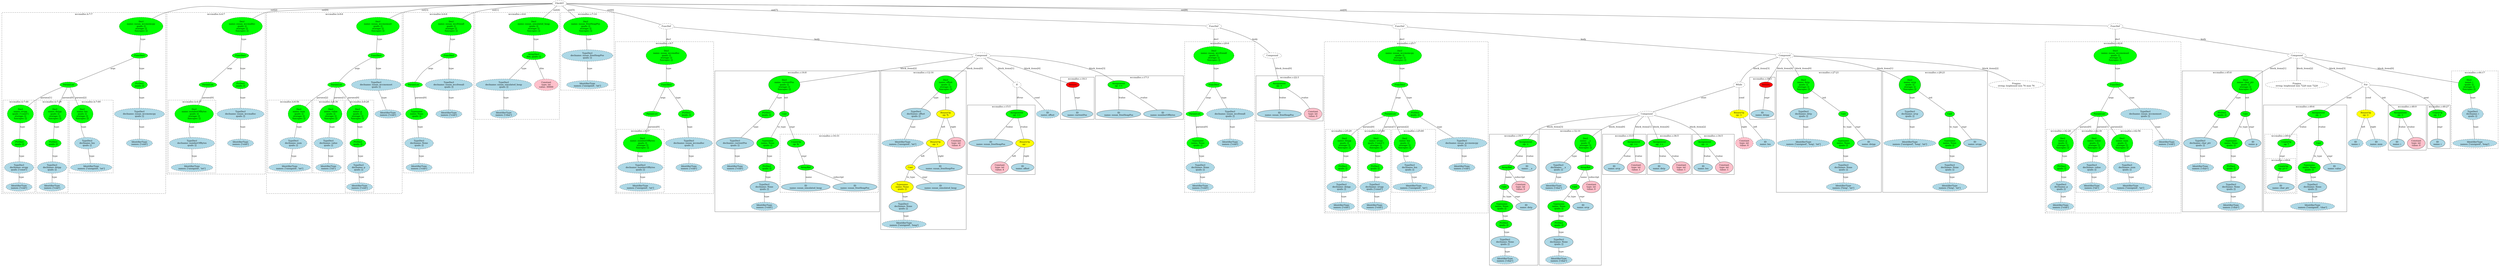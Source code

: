 strict graph "" {
	graph [bb="0,0,13217,1722.6"];
	node [label="\N"];
	subgraph cluster19 {
		graph [bb="909,471.99,1765,1645.6",
			label="wccmalloc.h:7:7",
			lheight=0.21,
			lp="1337,1634.1",
			lwidth=1.26,
			style=dashed
		];
		subgraph cluster26 {
			graph [bb="1091,479.99,1257,1077.4",
				label="wccmalloc.h:7:48",
				lheight=0.21,
				lp="1174,1065.9",
				lwidth=1.36,
				style=dashed
			];
			29	[fillcolor=lightblue,
				height=0.74639,
				label="IdentifierType
names: ['void']",
				pos="1174,514.86",
				style="filled,dashed",
				width=1.9053];
			28	[fillcolor=lightblue,
				height=1.041,
				label="TypeDecl
declname: srcpp
quals: ['const']",
				pos="1174,640.82",
				style="filled,dashed",
				width=2.082];
			28 -- 29	[label=type,
				lp="1186,577.84",
				pos="1174,603.3 1174,583.59 1174,559.72 1174,541.9"];
			27	[fillcolor=green,
				height=0.74639,
				label="PtrDecl
quals: []",
				pos="1177,798.38",
				style="filled,dashed",
				width=1.2178];
			27 -- 28	[label=type,
				lp="1188,714.19",
				pos="1176.5,771.34 1176,745.91 1175.3,706.98 1174.7,678.43"];
			26	[fillcolor=green,
				height=1.6303,
				label="Decl
name: srcpp
quals: ['const']
storage: []
funcspec: []",
				pos="1182,987.76",
				style="filled,dashed",
				width=1.866];
			26 -- 27	[label=type,
				lp="1192,903.57",
				pos="1180.5,929.01 1179.5,894.38 1178.4,852.04 1177.7,825.38"];
		}
		subgraph cluster22 {
			graph [bb="917,479.99,1083,1077.4",
				label="wccmalloc.h:7:29",
				lheight=0.21,
				lp="1000,1065.9",
				lwidth=1.36,
				style=dashed
			];
			25	[fillcolor=lightblue,
				height=0.74639,
				label="IdentifierType
names: ['void']",
				pos="1000,514.86",
				style="filled,dashed",
				width=1.9053];
			24	[fillcolor=lightblue,
				height=1.041,
				label="TypeDecl
declname: dstpp
quals: []",
				pos="1000,640.82",
				style="filled,dashed",
				width=2.082];
			24 -- 25	[label=type,
				lp="1012,577.84",
				pos="1000,603.3 1000,583.59 1000,559.72 1000,541.9"];
			23	[fillcolor=green,
				height=0.74639,
				label="PtrDecl
quals: []",
				pos="1006,798.38",
				style="filled,dashed",
				width=1.2178];
			23 -- 24	[label=type,
				lp="1015,714.19",
				pos="1005,771.34 1004,745.91 1002.5,706.98 1001.4,678.43"];
			22	[fillcolor=green,
				height=1.6303,
				label="Decl
name: dstpp
quals: []
storage: []
funcspec: []",
				pos="1015,987.76",
				style="filled,dashed",
				width=1.6303];
			22 -- 23	[label=type,
				lp="1024,903.57",
				pos="1012.2,929.01 1010.6,894.38 1008.5,852.04 1007.2,825.38"];
		}
		subgraph cluster30 {
			graph [bb="1265,605.95,1491,1077.4",
				label="wccmalloc.h:7:69",
				lheight=0.21,
				lp="1378,1065.9",
				lwidth=1.36,
				style=dashed
			];
			32	[fillcolor=lightblue,
				height=0.74639,
				label="IdentifierType
names: ['unsigned', 'int']",
				pos="1378,640.82",
				style="filled,dashed",
				width=2.907];
			31	[fillcolor=lightblue,
				height=1.041,
				label="TypeDecl
declname: len
quals: []",
				pos="1358,798.38",
				style="filled,dashed",
				width=1.8267];
			31 -- 32	[label=type,
				lp="1382,714.19",
				pos="1362.7,760.9 1366.4,732.35 1371.4,693.32 1374.7,667.85"];
			30	[fillcolor=green,
				height=1.6303,
				label="Decl
name: len
quals: []
storage: []
funcspec: []",
				pos="1342,987.76",
				style="filled,dashed",
				width=1.591];
			30 -- 31	[label=type,
				lp="1352,903.57",
				pos="1340.3,928.9 1340.2,922.88 1340.1,916.85 1340,911.07 1339.9,904.4 1339.4,902.71 1340,896.07 1341.9,876 1345.8,853.89 1349.6,835.89"];
		}
		21	[fillcolor=green,
			height=0.5,
			label=ParamList,
			pos="1263,1177.1",
			style="filled,dashed",
			width=1.3179];
		21 -- 22	[label="params[0]",
			lp="1142,1092.9",
			pos="1232.5,1163.3 1195.6,1146.9 1132.7,1115.9 1087,1077.4 1072.9,1065.6 1059.5,1050.6 1048.2,1036.4"];
		21 -- 26	[label="params[1]",
			lp="1258,1092.9",
			pos="1255.7,1159.2 1244.5,1133.2 1222.5,1082.6 1205.5,1043.2"];
		21 -- 30	[label="params[2]",
			lp="1329,1092.9",
			pos="1270.2,1159.2 1281.2,1133 1302.9,1081.5 1319.6,1041.9"];
		20	[fillcolor=green,
			height=0.5,
			label=FuncDecl,
			pos="1628,1366.5",
			style="filled,dashed",
			width=1.2457];
		20 -- 21	[label=args,
			lp="1490.5,1282.3",
			pos="1601.5,1351.9 1534.2,1317.4 1357.6,1226.7 1289.9,1192"];
		33	[fillcolor=green,
			height=0.74639,
			label="PtrDecl
quals: []",
			pos="1628,1177.1",
			style="filled,dashed",
			width=1.2178];
		20 -- 33	[label=type,
			lp="1640,1282.3",
			pos="1628,1348.2 1628,1315.2 1628,1243.2 1628,1204.3"];
		34	[fillcolor=lightblue,
			height=1.041,
			label="TypeDecl
declname: susan_wccmemcpy
quals: []",
			pos="1628,987.76",
			style="filled,dashed",
			width=3.5945];
		33 -- 34	[label=type,
			lp="1640,1092.9",
			pos="1628,1150.1 1628,1117.7 1628,1062.2 1628,1025.5"];
		35	[fillcolor=lightblue,
			height=0.74639,
			label="IdentifierType
names: ['void']",
			pos="1628,798.38",
			style="filled,dashed",
			width=1.9053];
		34 -- 35	[label=type,
			lp="1640,903.57",
			pos="1628,950.18 1628,913.44 1628,857.74 1628,825.32"];
		19	[fillcolor=green,
			height=1.6303,
			label="Decl
name: susan_wccmemcpy
quals: []
storage: []
funcspec: []",
			pos="1636,1555.9",
			style="filled,dashed",
			width=3.1623];
		19 -- 20	[label=type,
			lp="1645,1471.7",
			pos="1633.5,1497.1 1631.9,1458.4 1629.8,1410.1 1628.7,1384.8"];
	}
	subgraph cluster2 {
		graph [bb="8,597.95,524,1645.6",
			label="wccmalloc.h:4:7",
			lheight=0.21,
			lp="266,1634.1",
			lwidth=1.26,
			style=dashed
		];
		subgraph cluster5 {
			graph [bb="16,605.95,264,1077.4",
				label="wccmalloc.h:4:37",
				lheight=0.21,
				lp="140,1065.9",
				lwidth=1.36,
				style=dashed
			];
			7	[fillcolor=lightblue,
				height=0.74639,
				label="IdentifierType
names: ['unsigned', 'int']",
				pos="140,640.82",
				style="filled,dashed",
				width=2.907];
			6	[fillcolor=lightblue,
				height=1.041,
				label="TypeDecl
declname: numberOfBytes
quals: []",
				pos="140,798.38",
				style="filled,dashed",
				width=3.2213];
			6 -- 7	[label=type,
				lp="152,714.19",
				pos="140,760.51 140,731.94 140,693.07 140,667.72"];
			5	[fillcolor=green,
				height=1.6303,
				label="Decl
name: numberOfBytes
quals: []
storage: []
funcspec: []",
				pos="150,987.76",
				style="filled,dashed",
				width=2.7695];
			5 -- 6	[label=type,
				lp="141,903.57",
				pos="132.41,929.65 131.01,923.43 129.83,917.15 129,911.07 125.6,886.06 128.45,857.78 132.1,835.93"];
		}
		4	[fillcolor=green,
			height=0.5,
			label=ParamList,
			pos="213,1177.1",
			style="filled,dashed",
			width=1.3179];
		4 -- 5	[label="params[0]",
			lp="216,1092.9",
			pos="207.3,1159.2 198.76,1133.8 182.24,1084.7 169.13,1045.7"];
		3	[fillcolor=green,
			height=0.5,
			label=FuncDecl,
			pos="394,1366.5",
			style="filled,dashed",
			width=1.2457];
		3 -- 4	[label=args,
			lp="331.5,1282.3",
			pos="378.57,1349.5 344.46,1314.2 262.96,1229.9 228.65,1194.3"];
		8	[fillcolor=green,
			height=0.74639,
			label="PtrDecl
quals: []",
			pos="394,1177.1",
			style="filled,dashed",
			width=1.2178];
		3 -- 8	[label=type,
			lp="406,1282.3",
			pos="394,1348.2 394,1315.2 394,1243.2 394,1204.3"];
		9	[fillcolor=lightblue,
			height=1.041,
			label="TypeDecl
declname: susan_wccmalloc
quals: []",
			pos="394,987.76",
			style="filled,dashed",
			width=3.398];
		8 -- 9	[label=type,
			lp="406,1092.9",
			pos="394,1150.1 394,1117.7 394,1062.2 394,1025.5"];
		10	[fillcolor=lightblue,
			height=0.74639,
			label="IdentifierType
names: ['void']",
			pos="394,798.38",
			style="filled,dashed",
			width=1.9053];
		9 -- 10	[label=type,
			lp="406,903.57",
			pos="394,950.18 394,913.44 394,857.74 394,825.32"];
		2	[fillcolor=green,
			height=1.6303,
			label="Decl
name: susan_wccmalloc
quals: []
storage: []
funcspec: []",
			pos="402,1555.9",
			style="filled,dashed",
			width=2.9463];
		2 -- 3	[label=type,
			lp="411,1471.7",
			pos="399.53,1497.1 397.88,1458.4 395.82,1410.1 394.74,1384.8"];
	}
	subgraph cluster108 {
		graph [bb="6229,479.99,6598,1456.2",
			label="wccmalloc.c:20:6",
			lheight=0.21,
			lp="6413.5,1444.7",
			lwidth=1.35,
			style=dashed
		];
		113	[fillcolor=lightblue,
			height=0.74639,
			label="IdentifierType
names: ['void']",
			pos="6312,514.86",
			style="filled,dashed",
			width=1.9053];
		112	[fillcolor=lightblue,
			height=1.041,
			label="TypeDecl
declname: None
quals: []",
			pos="6312,640.82",
			style="filled,dashed",
			width=2.082];
		112 -- 113	[label=type,
			lp="6324,577.84",
			pos="6312,603.3 6312,583.59 6312,559.72 6312,541.9"];
		111	[fillcolor=green,
			height=1.041,
			label="Typename
name: None
quals: []",
			pos="6304,798.38",
			style="filled,dashed",
			width=1.6303];
		111 -- 112	[label=type,
			lp="6321,714.19",
			pos="6305.9,760.9 6307.2,736.03 6308.8,703.21 6310.1,678.33"];
		110	[fillcolor=green,
			height=0.5,
			label=ParamList,
			pos="6284,987.76",
			style="filled,dashed",
			width=1.3179];
		110 -- 111	[label="params[0]",
			lp="6322,903.57",
			pos="6285.8,969.46 6289.1,939.2 6295.8,876.04 6300.1,835.78"];
		109	[fillcolor=green,
			height=0.5,
			label=FuncDecl,
			pos="6382,1177.1",
			style="filled,dashed",
			width=1.2457];
		109 -- 110	[label=args,
			lp="6353.5,1092.9",
			pos="6373.1,1159.2 6354.5,1123.5 6311.4,1041.1 6292.8,1005.5"];
		114	[fillcolor=lightblue,
			height=1.041,
			label="TypeDecl
declname: susan_wccfreeall
quals: []",
			pos="6470,987.76",
			style="filled,dashed",
			width=3.3391];
		109 -- 114	[label=type,
			lp="6436,1092.9",
			pos="6390,1159.2 6404.1,1129 6434,1065.4 6453,1025"];
		115	[fillcolor=lightblue,
			height=0.74639,
			label="IdentifierType
names: ['void']",
			pos="6470,798.38",
			style="filled,dashed",
			width=1.9053];
		114 -- 115	[label=type,
			lp="6482,903.57",
			pos="6470,950.18 6470,913.44 6470,857.74 6470,825.32"];
		108	[fillcolor=green,
			height=1.6303,
			label="Decl
name: susan_wccfreeall
quals: []
storage: []
funcspec: []",
			pos="6382,1366.5",
			style="filled,dashed",
			width=2.8874];
		108 -- 109	[label=type,
			lp="6394,1282.3",
			pos="6382,1307.8 6382,1269.1 6382,1220.7 6382,1195.4"];
	}
	subgraph cluster84 {
		graph [bb="4400,595.34,4759,1045.6",
			label="wccmalloc.c:15:5",
			lheight=0.21,
			lp="4579.5,1034.1",
			lwidth=1.35
		];
		85	[fillcolor=lightblue,
			height=0.74639,
			label="ID
name: susan_freeHeapPos",
			pos="4521,798.38",
			style=filled,
			width=3.1427];
		84	[fillcolor=green,
			height=0.74639,
			label="Assignment
op: +=",
			pos="4668,987.76",
			style=filled,
			width=1.6106];
		84 -- 85	[label=lvalue,
			lp="4625,903.57",
			pos="4648.8,962.26 4620.9,926.75 4569.5,861.26 4541.2,825.08"];
		86	[fillcolor=yellow,
			height=0.74639,
			label="BinaryOp
op: -",
			pos="4702,798.38",
			style=filled,
			width=1.3749];
		84 -- 86	[label=rvalue,
			lp="4701,903.57",
			pos="4672.7,960.7 4679.2,924.9 4690.8,860.89 4697.3,825.21"];
		87	[fillcolor=pink,
			height=1.041,
			label="Constant
type: int
value: 4",
			pos="4567,640.82",
			style=filled,
			width=1.2767];
		86 -- 87	[label=left,
			lp="4644.5,714.19",
			pos="4681.5,773.75 4657.8,746.47 4618.8,701.54 4593,671.81"];
		88	[fillcolor=lightblue,
			height=0.74639,
			label="ID
name: offset",
			pos="4691,640.82",
			style=filled,
			width=1.6696];
		86 -- 88	[label=right,
			lp="4710,714.19",
			pos="4700.2,771.34 4698.1,742.54 4694.9,696.41 4692.8,667.68"];
	}
	subgraph cluster36 {
		graph [bb="1773,471.99,2497,1645.6",
			label="wccmalloc.h:8:6",
			lheight=0.21,
			lp="2135,1634.1",
			lwidth=1.26,
			style=dashed
		];
		subgraph cluster46 {
			graph [bb="2117,605.95,2343,1077.4",
				label="wccmalloc.h:8:56",
				lheight=0.21,
				lp="2230,1065.9",
				lwidth=1.36,
				style=dashed
			];
			48	[fillcolor=lightblue,
				height=0.74639,
				label="IdentifierType
names: ['unsigned', 'int']",
				pos="2230,640.82",
				style="filled,dashed",
				width=2.907];
			47	[fillcolor=lightblue,
				height=1.041,
				label="TypeDecl
declname: num
quals: []",
				pos="2213,798.38",
				style="filled,dashed",
				width=1.9838];
			47 -- 48	[label=type,
				lp="2235,714.19",
				pos="2217,760.9 2220.1,732.35 2224.4,693.32 2227.2,667.85"];
			46	[fillcolor=green,
				height=1.6303,
				label="Decl
name: num
quals: []
storage: []
funcspec: []",
				pos="2194,987.76",
				style="filled,dashed",
				width=1.591];
			46 -- 47	[label=type,
				lp="2215,903.57",
				pos="2199.8,929.26 2202.9,898.82 2206.6,862.35 2209.3,835.81"];
		}
		subgraph cluster43 {
			graph [bb="1943,605.95,2109,1077.4",
				label="wccmalloc.h:8:36",
				lheight=0.21,
				lp="2026,1065.9",
				lwidth=1.36,
				style=dashed
			];
			45	[fillcolor=lightblue,
				height=0.74639,
				label="IdentifierType
names: ['int']",
				pos="2026,640.82",
				style="filled,dashed",
				width=1.8463];
			44	[fillcolor=lightblue,
				height=1.041,
				label="TypeDecl
declname: value
quals: []",
				pos="2026,798.38",
				style="filled,dashed",
				width=2.082];
			44 -- 45	[label=type,
				lp="2038,714.19",
				pos="2026,760.51 2026,731.94 2026,693.07 2026,667.72"];
			43	[fillcolor=green,
				height=1.6303,
				label="Decl
name: value
quals: []
storage: []
funcspec: []",
				pos="2038,987.76",
				style="filled,dashed",
				width=1.6303];
			43 -- 44	[label=type,
				lp="2046,903.57",
				pos="2034.3,929.01 2032.4,898.68 2030,862.44 2028.3,835.99"];
		}
		subgraph cluster39 {
			graph [bb="1781,479.99,1935,1077.4",
				label="wccmalloc.h:8:28",
				lheight=0.21,
				lp="1858,1065.9",
				lwidth=1.36,
				style=dashed
			];
			42	[fillcolor=lightblue,
				height=0.74639,
				label="IdentifierType
names: ['void']",
				pos="1858,514.86",
				style="filled,dashed",
				width=1.9053];
			41	[fillcolor=lightblue,
				height=1.041,
				label="TypeDecl
declname: p
quals: []",
				pos="1860,640.82",
				style="filled,dashed",
				width=1.6303];
			41 -- 42	[label=type,
				lp="1872,577.84",
				pos="1859.4,603.3 1859.1,583.59 1858.7,559.72 1858.4,541.9"];
			40	[fillcolor=green,
				height=0.74639,
				label="PtrDecl
quals: []",
				pos="1863,798.38",
				style="filled,dashed",
				width=1.2178];
			40 -- 41	[label=type,
				lp="1874,714.19",
				pos="1862.5,771.34 1862,745.91 1861.3,706.98 1860.7,678.43"];
			39	[fillcolor=green,
				height=1.6303,
				label="Decl
name: p
quals: []
storage: []
funcspec: []",
				pos="1869,987.76",
				style="filled,dashed",
				width=1.591];
			39 -- 40	[label=type,
				lp="1879,903.57",
				pos="1867.2,929.01 1866,894.38 1864.7,852.04 1863.8,825.38"];
		}
		38	[fillcolor=green,
			height=0.5,
			label=ParamList,
			pos="2106,1177.1",
			style="filled,dashed",
			width=1.3179];
		38 -- 39	[label="params[0]",
			lp="1997,1092.9",
			pos="2076.7,1163 2041.6,1146.3 1982.1,1115.1 1939,1077.4 1925.3,1065.4 1912.3,1050.5 1901.3,1036.2"];
		38 -- 43	[label="params[1]",
			lp="2107,1092.9",
			pos="2099.8,1159.2 2090.4,1133.2 2072,1082.6 2057.7,1043.2"];
		38 -- 46	[label="params[2]",
			lp="2176,1092.9",
			pos="2114,1159.2 2126.4,1132.8 2150.8,1080.8 2169.4,1041.1"];
		37	[fillcolor=green,
			height=0.5,
			label=FuncDecl,
			pos="2362,1366.5",
			style="filled,dashed",
			width=1.2457];
		37 -- 38	[label=args,
			lp="2267.5,1282.3",
			pos="2341.2,1350.5 2314.5,1331.2 2266.7,1296.6 2226,1266.8 2191.1,1241.3 2150.7,1211.3 2126.8,1193.6"];
		49	[fillcolor=lightblue,
			height=1.041,
			label="TypeDecl
declname: susan_wccmemset
quals: []",
			pos="2362,1177.1",
			style="filled,dashed",
			width=3.5159];
		37 -- 49	[label=type,
			lp="2374,1282.3",
			pos="2362,1348.2 2362,1318.1 2362,1255.2 2362,1214.9"];
		50	[fillcolor=lightblue,
			height=0.74639,
			label="IdentifierType
names: ['void']",
			pos="2420,987.76",
			style="filled,dashed",
			width=1.9053];
		49 -- 50	[label=type,
			lp="2402,1092.9",
			pos="2373.3,1139.6 2384.7,1102.8 2401.9,1047.1 2412,1014.7"];
		36	[fillcolor=green,
			height=1.6303,
			label="Decl
name: susan_wccmemset
quals: []
storage: []
funcspec: []",
			pos="2371,1555.9",
			style="filled,dashed",
			width=3.0641];
		36 -- 37	[label=type,
			lp="2380,1471.7",
			pos="2368.2,1497.1 2366.4,1458.4 2364,1410.1 2362.8,1384.8"];
	}
	subgraph cluster11 {
		graph [bb="532,605.95,901,1645.6",
			label="wccmalloc.h:6:6",
			lheight=0.21,
			lp="716.5,1634.1",
			lwidth=1.26,
			style=dashed
		];
		16	[fillcolor=lightblue,
			height=0.74639,
			label="IdentifierType
names: ['void']",
			pos="615,640.82",
			style="filled,dashed",
			width=1.9053];
		15	[fillcolor=lightblue,
			height=1.041,
			label="TypeDecl
declname: None
quals: []",
			pos="615,798.38",
			style="filled,dashed",
			width=2.082];
		15 -- 16	[label=type,
			lp="627,714.19",
			pos="615,760.51 615,731.94 615,693.07 615,667.72"];
		14	[fillcolor=green,
			height=1.041,
			label="Typename
name: None
quals: []",
			pos="603,987.76",
			style="filled,dashed",
			width=1.6303];
		14 -- 15	[label=type,
			lp="621,903.57",
			pos="605.34,950.18 607.46,917.17 610.55,868.85 612.66,835.86"];
		13	[fillcolor=green,
			height=0.5,
			label=ParamList,
			pos="587,1177.1",
			style="filled,dashed",
			width=1.3179];
		13 -- 14	[label="params[0]",
			lp="623,1092.9",
			pos="588.48,1158.8 591.05,1128.7 596.42,1065.8 599.86,1025.5"];
		12	[fillcolor=green,
			height=0.5,
			label=FuncDecl,
			pos="773,1366.5",
			style="filled,dashed",
			width=1.2457];
		12 -- 13	[label=args,
			lp="678.5,1282.3",
			pos="749.13,1350.9 721.62,1333.3 676.1,1301.7 644,1266.8 623.41,1244.5 605.56,1213.8 595.55,1195"];
		17	[fillcolor=lightblue,
			height=1.041,
			label="TypeDecl
declname: susan_wccfreeall
quals: []",
			pos="773,1177.1",
			style="filled,dashed",
			width=3.3391];
		12 -- 17	[label=type,
			lp="785,1282.3",
			pos="773,1348.2 773,1318.1 773,1255.2 773,1214.9"];
		18	[fillcolor=lightblue,
			height=0.74639,
			label="IdentifierType
names: ['void']",
			pos="773,987.76",
			style="filled,dashed",
			width=1.9053];
		17 -- 18	[label=type,
			lp="785,1092.9",
			pos="773,1139.6 773,1102.8 773,1047.1 773,1014.7"];
		11	[fillcolor=green,
			height=1.6303,
			label="Decl
name: susan_wccfreeall
quals: []
storage: []
funcspec: []",
			pos="785,1555.9",
			style="filled,dashed",
			width=2.8874];
		11 -- 12	[label=type,
			lp="793,1471.7",
			pos="781.3,1497.1 778.82,1458.4 775.73,1410.1 774.11,1384.8"];
	}
	subgraph cluster105 {
		graph [bb="3758,952.89,3932,1226.1",
			label="wccmalloc.c:18:3",
			lheight=0.21,
			lp="3845,1214.6",
			lwidth=1.35
		];
		106	[fillcolor=lightblue,
			height=0.74639,
			label="ID
name: currentPos",
			pos="3845,987.76",
			style=filled,
			width=2.1999];
		105	[fillcolor=red,
			height=0.5,
			label=Return,
			pos="3878,1177.1",
			style=filled,
			width=0.95686];
		105 -- 106	[label=expr,
			lp="3877.5,1092.9",
			pos="3875,1159.2 3869.2,1126.3 3856.4,1053.7 3849.6,1014.7"];
	}
	subgraph cluster102 {
		graph [bb="5761,952.89,6221,1235",
			label="wccmalloc.c:17:3",
			lheight=0.21,
			lp="5991,1223.5",
			lwidth=1.35
		];
		103	[fillcolor=lightblue,
			height=0.74639,
			label="ID
name: susan_freeHeapPos",
			pos="5882,987.76",
			style=filled,
			width=3.1427];
		102	[fillcolor=green,
			height=0.74639,
			label="Assignment
op: +=",
			pos="5882,1177.1",
			style=filled,
			width=1.6106];
		102 -- 103	[label=lvalue,
			lp="5899,1092.9",
			pos="5882,1150.1 5882,1114.4 5882,1050.6 5882,1014.9"];
		104	[fillcolor=lightblue,
			height=0.74639,
			label="ID
name: numberOfBytes",
			pos="6113,987.76",
			style=filled,
			width=2.7695];
		102 -- 104	[label=rvalue,
			lp="6012,1092.9",
			pos="5910.1,1153.4 5934.9,1133.4 5971.8,1103.5 6004,1077.4 6030.5,1055.9 6060.6,1031.4 6082.5,1013.6"];
	}
	subgraph cluster89 {
		graph [bb="4895,354.04,5753,1266.8",
			label="wccmalloc.c:16:8",
			lheight=0.21,
			lp="5324,1255.3",
			lwidth=1.35
		];
		subgraph cluster98 {
			graph [bb="5236,479.99,5745,856.25",
				label="wccmalloc.c:16:33",
				lheight=0.21,
				lp="5490.5,844.75",
				lwidth=1.44,
				style=dashed
			];
			100	[fillcolor=lightblue,
				height=0.74639,
				label="ID
name: susan_simulated_heap",
				pos="5368,514.86",
				style=filled,
				width=3.457];
			99	[fillcolor=green,
				height=0.5,
				label=ArrayRef,
				pos="5368,640.82",
				style=filled,
				width=1.2277];
			99 -- 100	[label=name,
				lp="5383.5,577.84",
				pos="5368,622.58 5368,601.69 5368,566.29 5368,542.03"];
			101	[fillcolor=lightblue,
				height=0.74639,
				label="ID
name: susan_freeHeapPos",
				pos="5624,514.86",
				style=filled,
				width=3.1427];
			99 -- 101	[label=subscript,
				lp="5536.5,577.84",
				pos="5395.4,626.55 5438.3,605.75 5522.1,565.19 5575.5,539.36"];
			98	[fillcolor=green,
				height=0.74639,
				label="UnaryOp
op: &",
				pos="5330,798.38",
				style=filled,
				width=1.316];
			98 -- 99	[label=expr,
				lp="5364.5,714.19",
				pos="5336.3,771.69 5344.1,739.76 5357.2,686.15 5363.8,658.88"];
		}
		92	[fillcolor=lightblue,
			height=0.74639,
			label="IdentifierType
names: ['void']",
			pos="4998,640.82",
			style="filled,dashed",
			width=1.9053];
		91	[fillcolor=lightblue,
			height=1.041,
			label="TypeDecl
declname: currentPos
quals: []",
			pos="4998,798.38",
			style=filled,
			width=2.632];
		91 -- 92	[label=type,
			lp="5010,714.19",
			pos="4998,760.51 4998,731.94 4998,693.07 4998,667.72"];
		90	[fillcolor=green,
			height=0.74639,
			label="PtrDecl
quals: []",
			pos="4998,987.76",
			style=filled,
			width=1.2178];
		90 -- 91	[label=type,
			lp="5010,903.57",
			pos="4998,960.7 4998,928.32 4998,872.86 4998,836.16"];
		89	[fillcolor=green,
			height=1.6303,
			label="Decl
name: currentPos
quals: []
storage: []
funcspec: []",
			pos="4998,1177.1",
			style=filled,
			width=2.1999];
		89 -- 90	[label=type,
			lp="5010,1092.9",
			pos="4998,1118.4 4998,1083.8 4998,1041.4 4998,1014.8"];
		93	[fillcolor=green,
			height=0.5,
			label=Cast,
			pos="5169,987.76",
			style=filled,
			width=0.75];
		89 -- 93	[label=init,
			lp="5088.5,1092.9",
			pos="5042,1127.9 5079.6,1086.7 5131.4,1030 5155.5,1003.5"];
		93 -- 98	[label=expr,
			lp="5284.5,903.57",
			pos="5186.6,973.85 5209.7,956.26 5250.7,922.96 5279,888.07 5295,868.33 5309,842.97 5318.3,824.42"];
		94	[fillcolor=green,
			height=1.041,
			label="Typename
name: None
quals: []",
			pos="5169,798.38",
			style=filled,
			width=1.6303];
		93 -- 94	[label=to_type,
			lp="5189.5,903.57",
			pos="5169,969.46 5169,939.29 5169,876.42 5169,836.15"];
		95	[fillcolor=green,
			height=0.74639,
			label="PtrDecl
quals: []",
			pos="5164,640.82",
			style=filled,
			width=1.2178];
		94 -- 95	[label=type,
			lp="5179,714.19",
			pos="5167.8,760.9 5166.9,732.35 5165.7,693.32 5164.8,667.85"];
		97	[fillcolor=lightblue,
			height=0.74639,
			label="IdentifierType
names: ['void']",
			pos="5151,388.91",
			style="filled,dashed",
			width=1.9053];
		96	[fillcolor=lightblue,
			height=1.041,
			label="TypeDecl
declname: None
quals: []",
			pos="5151,514.86",
			style=filled,
			width=2.082];
		96 -- 97	[label=type,
			lp="5163,451.89",
			pos="5151,477.34 5151,457.63 5151,433.77 5151,415.95"];
		95 -- 96	[label=type,
			lp="5171,577.84",
			pos="5161.3,613.83 5159.4,596.08 5156.9,572.31 5154.9,552.63"];
	}
	subgraph cluster188 {
		graph [bb="8682,595.34,8916,856.25",
			label="wccmalloc.c:36:5",
			lheight=0.21,
			lp="8799,844.75",
			lwidth=1.35
		];
		189	[fillcolor=lightblue,
			height=0.74639,
			label="ID
name: dstp",
			pos="8744,640.82",
			style=filled,
			width=1.5124];
		188	[fillcolor=green,
			height=0.74639,
			label="Assignment
op: +=",
			pos="8748,798.38",
			style=filled,
			width=1.6106];
		188 -- 189	[label=lvalue,
			lp="8763,714.19",
			pos="8747.3,771.34 8746.6,742.62 8745.4,696.69 8744.7,667.94"];
		190	[fillcolor=pink,
			height=1.041,
			label="Constant
type: int
value: 1",
			pos="8862,640.82",
			style=filled,
			width=1.2767];
		188 -- 190	[label=rvalue,
			lp="8829,714.19",
			pos="8766.1,772.73 8785.8,745.83 8817.4,702.68 8838.9,673.34"];
	}
	subgraph cluster191 {
		graph [bb="9236,952.89,9370,1226.1",
			label="wccmalloc.c:39:3",
			lheight=0.21,
			lp="9303,1214.6",
			lwidth=1.35
		];
		192	[fillcolor=lightblue,
			height=0.74639,
			label="ID
name: dstpp",
			pos="9303,987.76",
			style=filled,
			width=1.6303];
		191	[fillcolor=red,
			height=0.5,
			label=Return,
			pos="9321,1177.1",
			style=filled,
			width=0.95686];
		191 -- 192	[label=expr,
			lp="9326.5,1092.9",
			pos="9319.3,1158.8 9316.2,1125.9 9309.2,1053.8 9305.5,1014.9"];
	}
	subgraph cluster194 {
		graph [bb="10778,346.04,11502,1456.2",
			label="wccmalloc.c:42:6",
			lheight=0.21,
			lp="11140,1444.7",
			lwidth=1.35,
			style=dashed
		];
		subgraph cluster197 {
			graph [bb="10786,354.04,10940,888.07",
				label="wccmalloc.c:42:28",
				lheight=0.21,
				lp="10863,876.57",
				lwidth=1.44,
				style=dashed
			];
			200	[fillcolor=lightblue,
				height=0.74639,
				label="IdentifierType
names: ['void']",
				pos="10863,388.91",
				style="filled,dashed",
				width=1.9053];
			199	[fillcolor=lightblue,
				height=1.041,
				label="TypeDecl
declname: p
quals: []",
				pos="10865,514.86",
				style="filled,dashed",
				width=1.6303];
			199 -- 200	[label=type,
				lp="10877,451.89",
				pos="10864,477.34 10864,457.63 10864,433.77 10863,415.95"];
			198	[fillcolor=green,
				height=0.74639,
				label="PtrDecl
quals: []",
				pos="10868,640.82",
				style="filled,dashed",
				width=1.2178];
			198 -- 199	[label=type,
				lp="10879,577.84",
				pos="10867,613.83 10867,596.08 10866,572.31 10866,552.63"];
			197	[fillcolor=green,
				height=1.6303,
				label="Decl
name: p
quals: []
storage: []
funcspec: []",
				pos="10869,798.38",
				style="filled,dashed",
				width=1.591];
			197 -- 198	[label=type,
				lp="10881,714.19",
				pos="10869,739.45 10868,714.92 10868,687.56 10868,668.06"];
		}
		subgraph cluster201 {
			graph [bb="10948,479.99,11114,888.07",
				label="wccmalloc.c:42:36",
				lheight=0.21,
				lp="11031,876.57",
				lwidth=1.44,
				style=dashed
			];
			203	[fillcolor=lightblue,
				height=0.74639,
				label="IdentifierType
names: ['int']",
				pos="11031,514.86",
				style="filled,dashed",
				width=1.8463];
			202	[fillcolor=lightblue,
				height=1.041,
				label="TypeDecl
declname: value
quals: []",
				pos="11031,640.82",
				style="filled,dashed",
				width=2.082];
			202 -- 203	[label=type,
				lp="11043,577.84",
				pos="11031,603.3 11031,583.59 11031,559.72 11031,541.9"];
			201	[fillcolor=green,
				height=1.6303,
				label="Decl
name: value
quals: []
storage: []
funcspec: []",
				pos="11043,798.38",
				style="filled,dashed",
				width=1.6303];
			201 -- 202	[label=type,
				lp="11049,714.19",
				pos="11039,739.45 11037,719.07 11035,696.73 11034,678.57"];
		}
		subgraph cluster204 {
			graph [bb="11122,479.99,11348,888.07",
				label="wccmalloc.c:42:56",
				lheight=0.21,
				lp="11235,876.57",
				lwidth=1.44,
				style=dashed
			];
			206	[fillcolor=lightblue,
				height=0.74639,
				label="IdentifierType
names: ['unsigned', 'int']",
				pos="11235,514.86",
				style="filled,dashed",
				width=2.907];
			205	[fillcolor=lightblue,
				height=1.041,
				label="TypeDecl
declname: num
quals: []",
				pos="11218,640.82",
				style="filled,dashed",
				width=1.9838];
			205 -- 206	[label=type,
				lp="11240,577.84",
				pos="11223,603.3 11226,583.59 11229,559.72 11231,541.9"];
			204	[fillcolor=green,
				height=1.6303,
				label="Decl
name: num
quals: []
storage: []
funcspec: []",
				pos="11194,798.38",
				style="filled,dashed",
				width=1.591];
			204 -- 205	[label=type,
				lp="11220,714.19",
				pos="11203,740.34 11206,719.7 11209,696.96 11212,678.53"];
		}
		196	[fillcolor=green,
			height=0.5,
			label=ParamList,
			pos="11078,987.76",
			style="filled,dashed",
			width=1.3179];
		196 -- 197	[label="params[0]",
			lp="10996,903.57",
			pos="11054,971.86 11027,953.74 10980,921.41 10944,888.07 10930,874.98 10916,859.4 10904,844.97"];
		196 -- 201	[label="params[1]",
			lp="11092,903.57",
			pos="11075,969.46 11070,944.01 11061,895.26 11054,856.46"];
		196 -- 204	[label="params[2]",
			lp="11161,903.57",
			pos="11088,970.13 11105,943.08 11139,888.53 11164,848.34"];
		195	[fillcolor=green,
			height=0.5,
			label=FuncDecl,
			pos="11209,1177.1",
			style="filled,dashed",
			width=1.2457];
		195 -- 196	[label=args,
			lp="11168,1092.9",
			pos="11197,1159.5 11173,1123.9 11114,1040.9 11090,1005.3"];
		207	[fillcolor=lightblue,
			height=1.041,
			label="TypeDecl
declname: susan_wccmemset
quals: []",
			pos="11342,987.76",
			style="filled,dashed",
			width=3.5159];
		195 -- 207	[label=type,
			lp="11284,1092.9",
			pos="11221,1159.5 11242,1129.4 11288,1065.3 11316,1024.7"];
		208	[fillcolor=lightblue,
			height=0.74639,
			label="IdentifierType
names: ['void']",
			pos="11425,798.38",
			style="filled,dashed",
			width=1.9053];
		207 -- 208	[label=type,
			lp="11394,903.57",
			pos="11358,950.18 11375,913.33 11399,857.42 11414,825.03"];
		194	[fillcolor=green,
			height=1.6303,
			label="Decl
name: susan_wccmemset
quals: []
storage: []
funcspec: []",
			pos="11209,1366.5",
			style="filled,dashed",
			width=3.0641];
		194 -- 195	[label=type,
			lp="11221,1282.3",
			pos="11209,1307.8 11209,1269.1 11209,1220.7 11209,1195.4"];
	}
	subgraph cluster210 {
		graph [bb="12969,763.51,13209,1266.8",
			label="wccmalloc.c:44:17",
			lheight=0.21,
			lp="13089,1255.3",
			lwidth=1.44,
			style=dashed
		];
		212	[fillcolor=lightblue,
			height=0.74639,
			label="IdentifierType
names: ['unsigned', 'long']",
			pos="13089,798.38",
			style="filled,dashed",
			width=3.1034];
		211	[fillcolor=lightblue,
			height=1.041,
			label="TypeDecl
declname: i
quals: []",
			pos="13078,987.76",
			style="filled,dashed",
			width=1.5713];
		211 -- 212	[label=type,
			lp="13095,903.57",
			pos="13080,950.18 13082,913.44 13086,857.74 13087,825.32"];
		210	[fillcolor=green,
			height=1.6303,
			label="Decl
name: i
quals: []
storage: []
funcspec: []",
			pos="13061,1177.1",
			style="filled,dashed",
			width=1.591];
		210 -- 211	[label=type,
			lp="13080,1092.9",
			pos="13066,1118.6 13069,1088.2 13072,1051.7 13075,1025.2"];
	}
	subgraph cluster213 {
		graph [bb="11510,354.04,11938,1266.8",
			label="wccmalloc.c:45:8",
			lheight=0.21,
			lp="11724,1255.3",
			lwidth=1.35
		];
		216	[fillcolor=lightblue,
			height=0.74639,
			label="IdentifierType
names: ['char']",
			pos="11604,640.82",
			style="filled,dashed",
			width=1.8856];
		215	[fillcolor=lightblue,
			height=1.041,
			label="TypeDecl
declname: char_ptr
quals: []",
			pos="11604,798.38",
			style=filled,
			width=2.3963];
		215 -- 216	[label=type,
			lp="11616,714.19",
			pos="11604,760.51 11604,731.94 11604,693.07 11604,667.72"];
		214	[fillcolor=green,
			height=0.74639,
			label="PtrDecl
quals: []",
			pos="11734,987.76",
			style=filled,
			width=1.2178];
		214 -- 215	[label=type,
			lp="11693,903.57",
			pos="11717,962.64 11695,930.12 11654,871.98 11628,834.58"];
		213	[fillcolor=green,
			height=1.6303,
			label="Decl
name: char_ptr
quals: []
storage: []
funcspec: []",
			pos="11834,1177.1",
			style=filled,
			width=1.9445];
		213 -- 214	[label=type,
			lp="11805,1092.9",
			pos="11806,1122.9 11786,1087 11762,1041.3 11747,1013.5"];
		217	[fillcolor=green,
			height=0.5,
			label=Cast,
			pos="11834,987.76",
			style=filled,
			width=0.75];
		213 -- 217	[label=init,
			lp="11844,1092.9",
			pos="11834,1118.4 11834,1079.7 11834,1031.3 11834,1006"];
		218	[fillcolor=green,
			height=1.041,
			label="Typename
name: None
quals: []",
			pos="11767,798.38",
			style=filled,
			width=1.6303];
		217 -- 218	[label=to_type,
			lp="11828,903.57",
			pos="11828,970.13 11817,939.94 11794,875.52 11780,835.01"];
		222	[fillcolor=lightblue,
			height=0.74639,
			label="ID
name: p",
			pos="11887,798.38",
			style=filled,
			width=1.1982];
		217 -- 222	[label=expr,
			lp="11872,903.57",
			pos="11839,969.8 11848,936.82 11869,863.91 11880,825"];
		219	[fillcolor=green,
			height=0.74639,
			label="PtrDecl
quals: []",
			pos="11767,640.82",
			style=filled,
			width=1.2178];
		218 -- 219	[label=type,
			lp="11779,714.19",
			pos="11767,760.51 11767,731.94 11767,693.07 11767,667.72"];
		221	[fillcolor=lightblue,
			height=0.74639,
			label="IdentifierType
names: ['char']",
			pos="11767,388.91",
			style="filled,dashed",
			width=1.8856];
		220	[fillcolor=lightblue,
			height=1.041,
			label="TypeDecl
declname: None
quals: []",
			pos="11767,514.86",
			style=filled,
			width=2.082];
		220 -- 221	[label=type,
			lp="11779,451.89",
			pos="11767,477.34 11767,457.63 11767,433.77 11767,415.95"];
		219 -- 220	[label=type,
			lp="11779,577.84",
			pos="11767,613.83 11767,596.08 11767,572.31 11767,552.63"];
	}
	subgraph cluster225 {
		graph [bb="12625,752.9,12833,1045.6",
			label="wccmalloc.c:48:9",
			lheight=0.21,
			lp="12729,1034.1",
			lwidth=1.35
		];
		226	[fillcolor=lightblue,
			height=0.74639,
			label="ID
name: i",
			pos="12674,798.38",
			style=filled,
			width=1.1392];
		225	[fillcolor=green,
			height=0.74639,
			label="Assignment
op: =",
			pos="12691,987.76",
			style=filled,
			width=1.6106];
		225 -- 226	[label=lvalue,
			lp="12701,903.57",
			pos="12689,960.7 12685,924.9 12680,860.89 12676,825.21"];
		227	[fillcolor=pink,
			height=1.041,
			label="Constant
type: int
value: 0",
			pos="12779,798.38",
			style=filled,
			width=1.2767];
		225 -- 227	[label=rvalue,
			lp="12749,903.57",
			pos="12703,961.1 12719,928.02 12746,870.4 12763,833.61"];
	}
	subgraph cluster231 {
		graph [bb="12841,763.51,12961,1045.6",
			label="wccmalloc.c:48:27",
			lheight=0.21,
			lp="12901,1034.1",
			lwidth=1.44
		];
		232	[fillcolor=lightblue,
			height=0.74639,
			label="ID
name: i",
			pos="12896,798.38",
			style=filled,
			width=1.1392];
		231	[fillcolor=green,
			height=0.74639,
			label="UnaryOp
op: ++",
			pos="12896,987.76",
			style=filled,
			width=1.316];
		231 -- 232	[label=expr,
			lp="12908,903.57",
			pos="12896,960.7 12896,925 12896,861.25 12896,825.51"];
	}
	subgraph cluster233 {
		graph [bb="11946,354.04,12395,1045.6",
			label="wccmalloc.c:49:6",
			lheight=0.21,
			lp="12170,1034.1",
			lwidth=1.35
		];
		subgraph cluster234 {
			graph [bb="11954,471.99,12126,856.25",
				label="wccmalloc.c:49:6",
				lheight=0.21,
				lp="12040,844.75",
				lwidth=1.35,
				style=dashed
			];
			subgraph cluster235 {
				graph [bb="11962,479.99,12118,698.69",
					label="wccmalloc.c:49:6",
					lheight=0.21,
					lp="12040,687.19",
					lwidth=1.35
				];
				236	[fillcolor=lightblue,
					height=0.74639,
					label="ID
name: char_ptr",
					pos="12040,514.86",
					style=filled,
					width=1.9445];
				235	[fillcolor=green,
					height=0.74639,
					label="UnaryOp
op: p++",
					pos="12052,640.82",
					style=filled,
					width=1.316];
				235 -- 236	[label=expr,
					lp="12042,577.84",
					pos="12039,614.72 12035,605.71 12031,595.3 12029,585.34 12026,570.98 12028,554.81 12032,541.69"];
			}
			234	[fillcolor=green,
				height=0.74639,
				label="UnaryOp
op: *",
				pos="12069,798.38",
				style=filled,
				width=1.316];
			234 -- 235	[label=expr,
				lp="12052,714.19",
				pos="12056,772.18 12050,757.79 12042,739.18 12039,721.69 12036,703.61 12039,683.12 12043,667.42"];
		}
		233	[fillcolor=green,
			height=0.74639,
			label="Assignment
op: =",
			pos="12243,987.76",
			style=filled,
			width=1.6106];
		233 -- 234	[label=lvalue,
			lp="12158,903.57",
			pos="12210,965.5 12184,947.21 12146,918.95 12120,888.07 12103,868.78 12090,843.36 12080,824.69"];
		237	[fillcolor=green,
			height=0.5,
			label=Cast,
			pos="12243,798.38",
			style=filled,
			width=0.75];
		233 -- 237	[label=rvalue,
			lp="12260,903.57",
			pos="12243,960.7 12243,921.79 12243,849.53 12243,816.57"];
		238	[fillcolor=green,
			height=1.041,
			label="Typename
name: None
quals: []",
			pos="12193,640.82",
			style=filled,
			width=1.6303];
		237 -- 238	[label=to_type,
			lp="12238,714.19",
			pos="12238,780.73 12230,756.27 12215,710.04 12205,677.65"];
		241	[fillcolor=lightblue,
			height=0.74639,
			label="ID
name: value",
			pos="12328,640.82",
			style=filled,
			width=1.6303];
		237 -- 241	[label=expr,
			lp="12304,714.19",
			pos="12252,781.32 12267,754.22 12297,699.25 12314,666.99"];
		239	[fillcolor=lightblue,
			height=1.041,
			label="TypeDecl
declname: None
quals: []",
			pos="12209,514.86",
			style=filled,
			width=2.082];
		238 -- 239	[label=type,
			lp="12214,577.84",
			pos="12198,603.3 12200,587.3 12202,568.57 12204,552.55"];
		240	[fillcolor=lightblue,
			height=0.74639,
			label="IdentifierType
names: ['unsigned', 'char']",
			pos="12209,388.91",
			style="filled,dashed",
			width=3.0838];
		239 -- 240	[label=type,
			lp="12221,451.89",
			pos="12209,477.34 12209,457.63 12209,433.77 12209,415.95"];
	}
	subgraph cluster117 {
		graph [bb="6606,942.28,6958,1235",
			label="wccmalloc.c:22:3",
			lheight=0.21,
			lp="6782,1223.5",
			lwidth=1.35
		];
		118	[fillcolor=lightblue,
			height=0.74639,
			label="ID
name: susan_freeHeapPos",
			pos="6727,987.76",
			style=filled,
			width=3.1427];
		117	[fillcolor=green,
			height=0.74639,
			label="Assignment
op: =",
			pos="6727,1177.1",
			style=filled,
			width=1.6106];
		117 -- 118	[label=lvalue,
			lp="6744,1092.9",
			pos="6727,1150.1 6727,1114.4 6727,1050.6 6727,1014.9"];
		119	[fillcolor=pink,
			height=1.041,
			label="Constant
type: int
value: 0",
			pos="6904,987.76",
			style=filled,
			width=1.2767];
		117 -- 119	[label=rvalue,
			lp="6858,1092.9",
			pos="6759.3,1154.6 6785.5,1136.1 6822.2,1107.8 6849,1077.4 6863.6,1060.9 6876.8,1040 6886.6,1022.6"];
	}
	subgraph cluster121 {
		graph [bb="6966,346.04,7822,1456.2",
			label="wccmalloc.c:25:7",
			lheight=0.21,
			lp="7394,1444.7",
			lwidth=1.35,
			style=dashed
		];
		subgraph cluster124 {
			graph [bb="6974,354.04,7140,888.07",
				label="wccmalloc.c:25:29",
				lheight=0.21,
				lp="7057,876.57",
				lwidth=1.44,
				style=dashed
			];
			127	[fillcolor=lightblue,
				height=0.74639,
				label="IdentifierType
names: ['void']",
				pos="7057,388.91",
				style="filled,dashed",
				width=1.9053];
			126	[fillcolor=lightblue,
				height=1.041,
				label="TypeDecl
declname: dstpp
quals: []",
				pos="7057,514.86",
				style="filled,dashed",
				width=2.082];
			126 -- 127	[label=type,
				lp="7069,451.89",
				pos="7057,477.34 7057,457.63 7057,433.77 7057,415.95"];
			125	[fillcolor=green,
				height=0.74639,
				label="PtrDecl
quals: []",
				pos="7062,640.82",
				style="filled,dashed",
				width=1.2178];
			125 -- 126	[label=type,
				lp="7072,577.84",
				pos="7061,613.83 7060.2,596.08 7059.3,572.31 7058.5,552.63"];
			124	[fillcolor=green,
				height=1.6303,
				label="Decl
name: dstpp
quals: []
storage: []
funcspec: []",
				pos="7071,798.38",
				style="filled,dashed",
				width=1.6303];
			124 -- 125	[label=type,
				lp="7079,714.19",
				pos="7067.6,739.45 7066.2,714.92 7064.6,687.56 7063.5,668.06"];
		}
		subgraph cluster128 {
			graph [bb="7148,354.04,7314,888.07",
				label="wccmalloc.c:25:48",
				lheight=0.21,
				lp="7231,876.57",
				lwidth=1.44,
				style=dashed
			];
			131	[fillcolor=lightblue,
				height=0.74639,
				label="IdentifierType
names: ['void']",
				pos="7231,388.91",
				style="filled,dashed",
				width=1.9053];
			130	[fillcolor=lightblue,
				height=1.041,
				label="TypeDecl
declname: srcpp
quals: ['const']",
				pos="7231,514.86",
				style="filled,dashed",
				width=2.082];
			130 -- 131	[label=type,
				lp="7243,451.89",
				pos="7231,477.34 7231,457.63 7231,433.77 7231,415.95"];
			129	[fillcolor=green,
				height=0.74639,
				label="PtrDecl
quals: []",
				pos="7233,640.82",
				style="filled,dashed",
				width=1.2178];
			129 -- 130	[label=type,
				lp="7245,577.84",
				pos="7232.6,613.83 7232.3,596.08 7231.9,572.31 7231.6,552.63"];
			128	[fillcolor=green,
				height=1.6303,
				label="Decl
name: srcpp
quals: ['const']
storage: []
funcspec: []",
				pos="7237,798.38",
				style="filled,dashed",
				width=1.866];
			128 -- 129	[label=type,
				lp="7247,714.19",
				pos="7235.5,739.45 7234.9,714.92 7234.2,687.56 7233.7,668.06"];
		}
		subgraph cluster132 {
			graph [bb="7322,479.99,7548,888.07",
				label="wccmalloc.c:25:69",
				lheight=0.21,
				lp="7435,876.57",
				lwidth=1.44,
				style=dashed
			];
			134	[fillcolor=lightblue,
				height=0.74639,
				label="IdentifierType
names: ['unsigned', 'int']",
				pos="7435,514.86",
				style="filled,dashed",
				width=2.907];
			133	[fillcolor=lightblue,
				height=1.041,
				label="TypeDecl
declname: len
quals: []",
				pos="7415,640.82",
				style="filled,dashed",
				width=1.8267];
			133 -- 134	[label=type,
				lp="7439,577.84",
				pos="7420.9,603.3 7424.1,583.59 7427.9,559.72 7430.8,541.9"];
			132	[fillcolor=green,
				height=1.6303,
				label="Decl
name: len
quals: []
storage: []
funcspec: []",
				pos="7391,798.38",
				style="filled,dashed",
				width=1.591];
			132 -- 133	[label=type,
				lp="7401,714.19",
				pos="7386.1,739.5 7386.2,728.53 7387,717.2 7389,706.69 7390.9,696.8 7394.3,686.5 7398,677.1"];
		}
		123	[fillcolor=green,
			height=0.5,
			label=ParamList,
			pos="7289,987.76",
			style="filled,dashed",
			width=1.3179];
		123 -- 124	[label="params[0]",
			lp="7198,903.57",
			pos="7263.6,972.49 7233.3,954.85 7182.1,922.86 7144,888.07 7130.3,875.56 7116.9,860.44 7105.4,846.25"];
		123 -- 128	[label="params[1]",
			lp="7296,903.57",
			pos="7284.3,969.8 7277.2,944.3 7263.5,894.93 7252.7,855.86"];
		123 -- 132	[label="params[2]",
			lp="7365,903.57",
			pos="7298.2,969.8 7312.8,943.04 7341.7,889.98 7363.4,850.14"];
		122	[fillcolor=green,
			height=0.5,
			label=FuncDecl,
			pos="7357,1177.1",
			style="filled,dashed",
			width=1.2457];
		122 -- 123	[label=args,
			lp="7341.5,1092.9",
			pos="7350.8,1159.2 7337.9,1123.6 7308.1,1041.5 7295.2,1005.8"];
		135	[fillcolor=green,
			height=0.74639,
			label="PtrDecl
quals: []",
			pos="7457,987.76",
			style="filled,dashed",
			width=1.2178];
		122 -- 135	[label=type,
			lp="7417,1092.9",
			pos="7366.1,1159.2 7383.8,1125.9 7423.2,1052.1 7443.8,1013.4"];
		136	[fillcolor=lightblue,
			height=1.041,
			label="TypeDecl
declname: susan_wccmemcpy
quals: []",
			pos="7685,798.38",
			style="filled,dashed",
			width=3.5945];
		135 -- 136	[label=type,
			lp="7577,903.57",
			pos="7482.7,965.63 7521.6,933.66 7595.8,872.65 7642.8,834.1"];
		137	[fillcolor=lightblue,
			height=0.74639,
			label="IdentifierType
names: ['void']",
			pos="7685,640.82",
			style="filled,dashed",
			width=1.9053];
		136 -- 137	[label=type,
			lp="7697,714.19",
			pos="7685,760.51 7685,731.94 7685,693.07 7685,667.72"];
		121	[fillcolor=green,
			height=1.6303,
			label="Decl
name: susan_wccmemcpy
quals: []
storage: []
funcspec: []",
			pos="7357,1366.5",
			style="filled,dashed",
			width=3.1623];
		121 -- 122	[label=type,
			lp="7369,1282.3",
			pos="7357,1307.8 7357,1269.1 7357,1220.7 7357,1195.4"];
	}
	subgraph cluster139 {
		graph [bb="9378,479.99,9925,1266.8",
			label="wccmalloc.c:27:21",
			lheight=0.21,
			lp="9651.5,1255.3",
			lwidth=1.44
		];
		141	[fillcolor=lightblue,
			height=0.74639,
			label="IdentifierType
names: ['unsigned', 'long', 'int']",
			pos="9516,798.38",
			style="filled,dashed",
			width=3.6141];
		140	[fillcolor=lightblue,
			height=1.041,
			label="TypeDecl
declname: dstp
quals: []",
			pos="9516,987.76",
			style=filled,
			width=1.9445];
		140 -- 141	[label=type,
			lp="9528,903.57",
			pos="9516,950.18 9516,913.44 9516,857.74 9516,825.32"];
		139	[fillcolor=green,
			height=1.6303,
			label="Decl
name: dstp
quals: []
storage: []
funcspec: []",
			pos="9516,1177.1",
			style=filled,
			width=1.591];
		139 -- 140	[label=type,
			lp="9528,1092.9",
			pos="9516,1118.4 9516,1088.1 9516,1051.8 9516,1025.4"];
		142	[fillcolor=green,
			height=0.5,
			label=Cast,
			pos="9723,987.76",
			style=filled,
			width=0.75];
		139 -- 142	[label=init,
			lp="9623.5,1092.9",
			pos="9558.6,1137.5 9604.8,1095.8 9676,1031.3 9707.3,1003"];
		143	[fillcolor=green,
			height=1.041,
			label="Typename
name: None
quals: []",
			pos="9723,798.38",
			style=filled,
			width=1.6303];
		142 -- 143	[label=to_type,
			lp="9743.5,903.57",
			pos="9723,969.46 9723,939.29 9723,876.42 9723,836.15"];
		146	[fillcolor=lightblue,
			height=0.74639,
			label="ID
name: dstpp",
			pos="9858,798.38",
			style=filled,
			width=1.6303];
		142 -- 146	[label=expr,
			lp="9799.5,903.57",
			pos="9734.3,971.1 9757.7,938.56 9811.9,863.37 9840.1,824.17"];
		144	[fillcolor=lightblue,
			height=1.041,
			label="TypeDecl
declname: None
quals: []",
			pos="9723,640.82",
			style=filled,
			width=2.082];
		143 -- 144	[label=type,
			lp="9735,714.19",
			pos="9723,760.51 9723,735.71 9723,703.16 9723,678.42"];
		145	[fillcolor=lightblue,
			height=0.74639,
			label="IdentifierType
names: ['long', 'int']",
			pos="9723,514.86",
			style="filled,dashed",
			width=2.4159];
		144 -- 145	[label=type,
			lp="9735,577.84",
			pos="9723,603.3 9723,583.59 9723,559.72 9723,541.9"];
	}
	subgraph cluster147 {
		graph [bb="9933,479.99,10480,1266.8",
			label="wccmalloc.c:28:21",
			lheight=0.21,
			lp="10206,1255.3",
			lwidth=1.44
		];
		149	[fillcolor=lightblue,
			height=0.74639,
			label="IdentifierType
names: ['unsigned', 'long', 'int']",
			pos="10071,798.38",
			style="filled,dashed",
			width=3.6141];
		148	[fillcolor=lightblue,
			height=1.041,
			label="TypeDecl
declname: srcp
quals: []",
			pos="10071,987.76",
			style=filled,
			width=1.9445];
		148 -- 149	[label=type,
			lp="10083,903.57",
			pos="10071,950.18 10071,913.44 10071,857.74 10071,825.32"];
		147	[fillcolor=green,
			height=1.6303,
			label="Decl
name: srcp
quals: []
storage: []
funcspec: []",
			pos="10071,1177.1",
			style=filled,
			width=1.591];
		147 -- 148	[label=type,
			lp="10083,1092.9",
			pos="10071,1118.4 10071,1088.1 10071,1051.8 10071,1025.4"];
		150	[fillcolor=green,
			height=0.5,
			label=Cast,
			pos="10278,987.76",
			style=filled,
			width=0.75];
		147 -- 150	[label=init,
			lp="10178,1092.9",
			pos="10114,1137.5 10160,1095.8 10231,1031.3 10262,1003"];
		151	[fillcolor=green,
			height=1.041,
			label="Typename
name: None
quals: []",
			pos="10278,798.38",
			style=filled,
			width=1.6303];
		150 -- 151	[label=to_type,
			lp="10298,903.57",
			pos="10278,969.46 10278,939.29 10278,876.42 10278,836.15"];
		154	[fillcolor=lightblue,
			height=0.74639,
			label="ID
name: srcpp",
			pos="10413,798.38",
			style=filled,
			width=1.6303];
		150 -- 154	[label=expr,
			lp="10354,903.57",
			pos="10289,971.1 10313,938.56 10367,863.37 10395,824.17"];
		152	[fillcolor=lightblue,
			height=1.041,
			label="TypeDecl
declname: None
quals: []",
			pos="10278,640.82",
			style=filled,
			width=2.082];
		151 -- 152	[label=type,
			lp="10290,714.19",
			pos="10278,760.51 10278,735.71 10278,703.16 10278,678.42"];
		153	[fillcolor=lightblue,
			height=0.74639,
			label="IdentifierType
names: ['long', 'int']",
			pos="10278,514.86",
			style="filled,dashed",
			width=2.4159];
		152 -- 153	[label=type,
			lp="10290,577.84",
			pos="10278,603.3 10278,583.59 10278,559.72 10278,541.9"];
	}
	subgraph cluster175 {
		graph [bb="8924,595.34,9150,856.25",
			label="wccmalloc.c:34:5",
			lheight=0.21,
			lp="9037,844.75",
			lwidth=1.35
		];
		176	[fillcolor=lightblue,
			height=0.74639,
			label="ID
name: len",
			pos="8982,640.82",
			style=filled,
			width=1.3946];
		175	[fillcolor=green,
			height=0.74639,
			label="Assignment
op: -=",
			pos="8990,798.38",
			style=filled,
			width=1.6106];
		175 -- 176	[label=lvalue,
			lp="9003,714.19",
			pos="8988.7,771.34 8987.2,742.54 8984.8,696.41 8983.3,667.68"];
		177	[fillcolor=pink,
			height=1.041,
			label="Constant
type: int
value: 1",
			pos="9096,640.82",
			style=filled,
			width=1.2767];
		175 -- 177	[label=rvalue,
			lp="9067,714.19",
			pos="9007,772.38 9025.2,745.67 9054.1,703.24 9074,674.04"];
	}
	subgraph cluster178 {
		graph [bb="7830,8,8090,856.25",
			label="wccmalloc.c:35:7",
			lheight=0.21,
			lp="7960,844.75",
			lwidth=1.35
		];
		184	[fillcolor=lightblue,
			height=0.74639,
			label="IdentifierType
names: ['char']",
			pos="7913,42.87",
			style="filled,dashed",
			width=1.8856];
		183	[fillcolor=lightblue,
			height=1.041,
			label="TypeDecl
declname: None
quals: []",
			pos="7913,158.22",
			style=filled,
			width=2.082];
		183 -- 184	[label=type,
			lp="7925,95.24",
			pos="7913,120.73 7913,104.16 7913,84.947 7913,69.874"];
		182	[fillcolor=green,
			height=0.74639,
			label="PtrDecl
quals: []",
			pos="7907,273.56",
			style=filled,
			width=1.2178];
		182 -- 183	[label=type,
			lp="7922,221.19",
			pos="7908.4,246.56 7909.2,231.53 7910.2,212.37 7911.1,195.84"];
		181	[fillcolor=green,
			height=1.041,
			label="Typename
name: None
quals: []",
			pos="7897,388.91",
			style=filled,
			width=1.6303];
		181 -- 182	[label=type,
			lp="7915,325.93",
			pos="7900.2,351.42 7901.7,334.86 7903.4,315.64 7904.7,300.57"];
		180	[fillcolor=green,
			height=0.5,
			label=Cast,
			pos="7903,514.86",
			style=filled,
			width=0.75];
		180 -- 181	[label=to_type,
			lp="7921.5,451.89",
			pos="7902.2,496.63 7901.3,478.6 7899.9,449.76 7898.8,426.6"];
		185	[fillcolor=lightblue,
			height=0.74639,
			label="ID
name: dstp",
			pos="8028,388.91",
			style=filled,
			width=1.5124];
		180 -- 185	[label=expr,
			lp="7978.5,451.89",
			pos="7915.3,498.77 7922,490.63 7930.7,480.54 7939,471.99 7959.3,450.98 7983.8,428.58 8001.9,412.5"];
		179	[fillcolor=green,
			height=0.5,
			label=ArrayRef,
			pos="7913,640.82",
			style=filled,
			width=1.2277];
		179 -- 180	[label=name,
			lp="7924.5,577.84",
			pos="7911.6,622.58 7909.7,598.9 7906.3,556.56 7904.4,532.95"];
		186	[fillcolor=pink,
			height=1.041,
			label="Constant
type: int
value: 0",
			pos="7994,514.86",
			style=filled,
			width=1.2767];
		179 -- 186	[label=subscript,
			lp="7983.5,577.84",
			pos="7923.8,623.36 7936.2,604.26 7957.1,572.31 7972.9,548.19"];
		178	[fillcolor=green,
			height=0.74639,
			label="Assignment
op: =",
			pos="8024,798.38",
			style=filled,
			width=1.6106];
		178 -- 179	[label=lvalue,
			lp="7986,714.19",
			pos="8006.4,772.73 7983.5,740.69 7944.2,685.6 7924.7,658.24"];
		187	[fillcolor=lightblue,
			height=0.74639,
			label="ID
name: __x",
			pos="8028,640.82",
			style=filled,
			width=1.4535];
		178 -- 187	[label=rvalue,
			lp="8044,714.19",
			pos="8024.7,771.34 8025.4,742.62 8026.6,696.69 8027.3,667.94"];
	}
	subgraph cluster51 {
		graph [bb="2505,952.89,2944,1645.6",
			label="wccmalloc.c:6:6",
			lheight=0.21,
			lp="2724.5,1634.1",
			lwidth=1.26,
			style=dashed
		];
		54	[fillcolor=lightblue,
			height=0.74639,
			label="IdentifierType
names: ['char']",
			pos="2654,987.76",
			style="filled,dashed",
			width=1.8856];
		53	[fillcolor=lightblue,
			height=1.041,
			label="TypeDecl
declname: susan_simulated_heap
quals: []",
			pos="2654,1177.1",
			style="filled,dashed",
			width=3.9087];
		53 -- 54	[label=type,
			lp="2666,1092.9",
			pos="2654,1139.6 2654,1102.8 2654,1047.1 2654,1014.7"];
		52	[fillcolor=green,
			height=0.74639,
			label="ArrayDecl
dim_quals: []",
			pos="2812,1366.5",
			style="filled,dashed",
			width=1.7678];
		52 -- 53	[label=type,
			lp="2760,1282.3",
			pos="2791.3,1341 2764,1308.6 2715.6,1251.1 2684.1,1213.9"];
		55	[fillcolor=pink,
			height=1.041,
			label="Constant
type: int
value: 30000",
			pos="2874,1177.1",
			style="filled,dashed",
			width=1.7088];
		52 -- 55	[label=dim,
			lp="2853,1282.3",
			pos="2820.5,1339.9 2831.3,1307.3 2849.9,1250.9 2862.1,1214.1"];
		51	[fillcolor=green,
			height=1.6303,
			label="Decl
name: susan_simulated_heap
quals: []
storage: []
funcspec: []",
			pos="2812,1555.9",
			style="filled,dashed",
			width=3.457];
		51 -- 52	[label=type,
			lp="2824,1471.7",
			pos="2812,1497.1 2812,1462.5 2812,1420.2 2812,1393.5"];
	}
	subgraph cluster56 {
		graph [bb="2952,1142.3,3226,1645.6",
			label="wccmalloc.c:7:14",
			lheight=0.21,
			lp="3089,1634.1",
			lwidth=1.35,
			style=dashed
		];
		58	[fillcolor=lightblue,
			height=0.74639,
			label="IdentifierType
names: ['unsigned', 'int']",
			pos="3089,1177.1",
			style="filled,dashed",
			width=2.907];
		57	[fillcolor=lightblue,
			height=1.041,
			label="TypeDecl
declname: susan_freeHeapPos
quals: []",
			pos="3089,1366.5",
			style="filled,dashed",
			width=3.5748];
		57 -- 58	[label=type,
			lp="3101,1282.3",
			pos="3089,1328.9 3089,1292.2 3089,1236.5 3089,1204.1"];
		56	[fillcolor=green,
			height=1.6303,
			label="Decl
name: susan_freeHeapPos
quals: []
storage: []
funcspec: []",
			pos="3081,1555.9",
			style="filled,dashed",
			width=3.1427];
		56 -- 57	[label=type,
			lp="3097,1471.7",
			pos="3083.5,1497.1 3084.8,1466.8 3086.3,1430.6 3087.4,1404.1"];
	}
	subgraph cluster60 {
		graph [bb="3234,471.99,3750,1456.2",
			label="wccmalloc.c:9:7",
			lheight=0.21,
			lp="3492,1444.7",
			lwidth=1.26,
			style=dashed
		];
		subgraph cluster63 {
			graph [bb="3242,479.99,3490,888.07",
				label="wccmalloc.c:9:37",
				lheight=0.21,
				lp="3366,876.57",
				lwidth=1.35,
				style=dashed
			];
			65	[fillcolor=lightblue,
				height=0.74639,
				label="IdentifierType
names: ['unsigned', 'int']",
				pos="3366,514.86",
				style="filled,dashed",
				width=2.907];
			64	[fillcolor=lightblue,
				height=1.041,
				label="TypeDecl
declname: numberOfBytes
quals: []",
				pos="3366,640.82",
				style="filled,dashed",
				width=3.2213];
			64 -- 65	[label=type,
				lp="3378,577.84",
				pos="3366,603.3 3366,583.59 3366,559.72 3366,541.9"];
			63	[fillcolor=green,
				height=1.6303,
				label="Decl
name: numberOfBytes
quals: []
storage: []
funcspec: []",
				pos="3376,798.38",
				style="filled,dashed",
				width=2.7695];
			63 -- 64	[label=type,
				lp="3367,714.19",
				pos="3357.3,740.69 3355.2,729.51 3354.1,717.8 3355,706.69 3355.8,697.47 3357.2,687.59 3358.7,678.39"];
		}
		62	[fillcolor=green,
			height=0.5,
			label=ParamList,
			pos="3425,987.76",
			style="filled,dashed",
			width=1.3179];
		62 -- 63	[label="params[0]",
			lp="3433,903.57",
			pos="3420.6,969.8 3413.9,944.48 3401.2,895.62 3391,856.69"];
		61	[fillcolor=green,
			height=0.5,
			label=FuncDecl,
			pos="3500,1177.1",
			style="filled,dashed",
			width=1.2457];
		61 -- 62	[label=args,
			lp="3481.5,1092.9",
			pos="3493.2,1159.2 3479,1123.6 3446.1,1041.5 3431.8,1005.8"];
		66	[fillcolor=green,
			height=0.74639,
			label="PtrDecl
quals: []",
			pos="3606,987.76",
			style="filled,dashed",
			width=1.2178];
		61 -- 66	[label=type,
			lp="3562,1092.9",
			pos="3509.4,1159.5 3528.1,1126.5 3570,1052.4 3592,1013.5"];
		67	[fillcolor=lightblue,
			height=1.041,
			label="TypeDecl
declname: susan_wccmalloc
quals: []",
			pos="3620,798.38",
			style="filled,dashed",
			width=3.398];
		66 -- 67	[label=type,
			lp="3625,903.57",
			pos="3607.9,960.7 3610.4,928.32 3614.5,872.86 3617.3,836.16"];
		68	[fillcolor=lightblue,
			height=0.74639,
			label="IdentifierType
names: ['void']",
			pos="3620,640.82",
			style="filled,dashed",
			width=1.9053];
		67 -- 68	[label=type,
			lp="3632,714.19",
			pos="3620,760.51 3620,731.94 3620,693.07 3620,667.72"];
		60	[fillcolor=green,
			height=1.6303,
			label="Decl
name: susan_wccmalloc
quals: []
storage: []
funcspec: []",
			pos="3500,1366.5",
			style="filled,dashed",
			width=2.9463];
		60 -- 61	[label=type,
			lp="3512,1282.3",
			pos="3500,1307.8 3500,1269.1 3500,1220.7 3500,1195.4"];
	}
	subgraph cluster70 {
		graph [bb="3940,238.69,4392,1266.8",
			label="wccmalloc.c:12:16",
			lheight=0.21,
			lp="4166,1255.3",
			lwidth=1.44
		];
		72	[fillcolor=lightblue,
			height=0.74639,
			label="IdentifierType
names: ['unsigned', 'int']",
			pos="4053,798.38",
			style="filled,dashed",
			width=2.907];
		71	[fillcolor=lightblue,
			height=1.041,
			label="TypeDecl
declname: offset
quals: []",
			pos="4124,987.76",
			style=filled,
			width=2.1017];
		71 -- 72	[label=type,
			lp="4107,903.57",
			pos="4110.3,950.63 4096.4,913.83 4075.1,857.69 4062.8,825.16"];
		70	[fillcolor=green,
			height=1.6303,
			label="Decl
name: offset
quals: []
storage: []
funcspec: []",
			pos="4281,1177.1",
			style=filled,
			width=1.6696];
		70 -- 71	[label=type,
			lp="4229,1092.9",
			pos="4243.4,1131.3 4215.5,1097.9 4177.9,1053.1 4152.5,1022.7"];
		73	[fillcolor=yellow,
			height=0.74639,
			label="BinaryOp
op: %",
			pos="4281,987.76",
			style=filled,
			width=1.3749];
		70 -- 73	[label=init,
			lp="4290.5,1092.9",
			pos="4281,1118.4 4281,1083.8 4281,1041.4 4281,1014.8"];
		74	[fillcolor=yellow,
			height=0.74639,
			label="BinaryOp
op: +",
			pos="4225,798.38",
			style=filled,
			width=1.3749];
		73 -- 74	[label=left,
			lp="4268.5,903.57",
			pos="4273.3,961.1 4262.6,925.31 4243.4,860.81 4232.7,825.03"];
		81	[fillcolor=pink,
			height=1.041,
			label="Constant
type: int
value: 4",
			pos="4338,798.38",
			style=filled,
			width=1.2767];
		73 -- 81	[label=right,
			lp="4321,903.57",
			pos="4288.8,961.1 4298.7,928.42 4316,871.79 4327.2,834.96"];
		75	[fillcolor=yellow,
			height=0.5,
			label=Cast,
			pos="4090,640.82",
			style=filled,
			width=0.75];
		74 -- 75	[label=left,
			lp="4157.5,714.19",
			pos="4201.8,774.3 4172.8,745.46 4126.8,699.72 4126,698.69 4115.6,685.74 4105.7,669.66 4098.9,657.9"];
		80	[fillcolor=lightblue,
			height=0.74639,
			label="ID
name: susan_freeHeapPos",
			pos="4248,640.82",
			style=filled,
			width=3.1427];
		74 -- 80	[label=right,
			lp="4251,714.19",
			pos="4228.8,771.34 4233.1,742.54 4239.9,696.41 4244.2,667.68"];
		78	[fillcolor=lightblue,
			height=0.74639,
			label="IdentifierType
names: ['unsigned', 'long']",
			pos="4060,273.56",
			style="filled,dashed",
			width=3.1034];
		77	[fillcolor=lightblue,
			height=1.041,
			label="TypeDecl
declname: None
quals: []",
			pos="4059,388.91",
			style=filled,
			width=2.082];
		77 -- 78	[label=type,
			lp="4072,325.93",
			pos="4059.3,351.42 4059.5,334.86 4059.6,315.64 4059.8,300.57"];
		76	[fillcolor=yellow,
			height=1.041,
			label="Typename
name: None
quals: []",
			pos="4059,514.86",
			style=filled,
			width=1.6303];
		76 -- 77	[label=type,
			lp="4071,451.89",
			pos="4059,477.34 4059,461.35 4059,442.61 4059,426.6"];
		75 -- 76	[label=to_type,
			lp="4097.5,577.84",
			pos="4085.8,622.84 4081.2,604.67 4073.9,575.31 4068,551.94"];
		79	[fillcolor=lightblue,
			height=0.74639,
			label="ID
name: susan_simulated_heap",
			pos="4260,514.86",
			style=filled,
			width=3.457];
		75 -- 79	[label=expr,
			lp="4169.5,577.84",
			pos="4100.8,623.82 4107.4,614.78 4116.4,603.66 4126,595.34 4151.6,573.23 4184.1,553.76 4210.7,539.63"];
	}
	subgraph cluster161 {
		graph [bb="8098,8,8432,888.07",
			label="wccmalloc.c:32:10",
			lheight=0.21,
			lp="8265,876.57",
			lwidth=1.44
		];
		163	[fillcolor=lightblue,
			height=0.74639,
			label="IdentifierType
names: ['char']",
			pos="8174,514.86",
			style="filled,dashed",
			width=1.8856];
		162	[fillcolor=lightblue,
			height=1.041,
			label="TypeDecl
declname: __x
quals: []",
			pos="8203,640.82",
			style=filled,
			width=1.9053];
		162 -- 163	[label=type,
			lp="8203,577.84",
			pos="8194.5,603.3 8189.8,583.59 8184.3,559.72 8180.1,541.9"];
		161	[fillcolor=green,
			height=1.6303,
			label="Decl
name: __x
quals: []
storage: []
funcspec: []",
			pos="8351,798.38",
			style=filled,
			width=1.591];
		161 -- 162	[label=type,
			lp="8289,714.19",
			pos="8311.3,755.69 8287.1,730.22 8256.6,698.12 8234.1,674.49"];
		164	[fillcolor=green,
			height=0.5,
			label=ArrayRef,
			pos="8351,640.82",
			style=filled,
			width=1.2277];
		161 -- 164	[label=init,
			lp="8360.5,714.19",
			pos="8351,739.45 8351,710.77 8351,678.23 8351,658.9"];
		165	[fillcolor=green,
			height=0.5,
			label=Cast,
			pos="8287,514.86",
			style=filled,
			width=0.75];
		164 -- 165	[label=name,
			lp="8338.5,577.84",
			pos="8342.4,623.1 8330.1,599.31 8307.7,555.96 8295.5,532.32"];
		171	[fillcolor=pink,
			height=1.041,
			label="Constant
type: int
value: 0",
			pos="8378,514.86",
			style=filled,
			width=1.2767];
		164 -- 171	[label=subscript,
			lp="8391.5,577.84",
			pos="8354.7,622.84 8358.7,604.67 8365.1,575.31 8370.1,551.94"];
		166	[fillcolor=green,
			height=1.041,
			label="Typename
name: None
quals: []",
			pos="8202,388.91",
			style=filled,
			width=1.6303];
		165 -- 166	[label=to_type,
			lp="8270.5,451.89",
			pos="8276.2,498.16 8263.4,479.47 8241.6,447.72 8225,423.42"];
		170	[fillcolor=lightblue,
			height=0.74639,
			label="ID
name: srcp",
			pos="8333,388.91",
			style=filled,
			width=1.5124];
		165 -- 170	[label=expr,
			lp="8325.5,451.89",
			pos="8293.2,497.15 8301,476.13 8314.5,439.85 8323.5,415.38"];
		169	[fillcolor=lightblue,
			height=0.74639,
			label="IdentifierType
names: ['char']",
			pos="8202,42.87",
			style="filled,dashed",
			width=1.8856];
		168	[fillcolor=lightblue,
			height=1.041,
			label="TypeDecl
declname: None
quals: []",
			pos="8202,158.22",
			style=filled,
			width=2.082];
		168 -- 169	[label=type,
			lp="8214,95.24",
			pos="8202,120.73 8202,104.16 8202,84.947 8202,69.874"];
		167	[fillcolor=green,
			height=0.74639,
			label="PtrDecl
quals: []",
			pos="8202,273.56",
			style=filled,
			width=1.2178];
		167 -- 168	[label=type,
			lp="8214,221.19",
			pos="8202,246.56 8202,231.53 8202,212.37 8202,195.84"];
		166 -- 167	[label=type,
			lp="8214,325.93",
			pos="8202,351.42 8202,334.86 8202,315.64 8202,300.57"];
	}
	subgraph cluster172 {
		graph [bb="8440,595.34,8674,856.25",
			label="wccmalloc.c:33:5",
			lheight=0.21,
			lp="8557,844.75",
			lwidth=1.35
		];
		173	[fillcolor=lightblue,
			height=0.74639,
			label="ID
name: srcp",
			pos="8502,640.82",
			style=filled,
			width=1.5124];
		172	[fillcolor=green,
			height=0.74639,
			label="Assignment
op: +=",
			pos="8608,798.38",
			style=filled,
			width=1.6106];
		172 -- 173	[label=lvalue,
			lp="8572,714.19",
			pos="8591,772.38 8571.1,743.27 8538.6,695.47 8518.8,666.49"];
		174	[fillcolor=pink,
			height=1.041,
			label="Constant
type: int
value: 1",
			pos="8620,640.82",
			style=filled,
			width=1.2767];
		172 -- 174	[label=rvalue,
			lp="8632,714.19",
			pos="8610,771.34 8612,745.91 8615,706.98 8617.2,678.43"];
	}
	1	[fillcolor=white,
		height=0.5,
		label=FileAST,
		pos="2893,1704.6",
		style="filled,dashed",
		width=1.1374];
	1 -- 2	[label="ext[0]",
		lp="942.5,1661.1",
		pos="2851.8,1703.5 2645,1702.7 1699.5,1697.8 926,1668.6 748.94,1661.9 695.3,1703.9 528,1645.6 502.87,1636.8 478.24,1621.5 457.52,1606"];
	1 -- 11	[label="ext[1]",
		lp="1210.5,1661.1",
		pos="2851.8,1703.1 2575.6,1699.6 1000.2,1678.5 905,1645.6 880.76,1637.2 857.32,1622 837.69,1606.6"];
	1 -- 19	[label="ext[2]",
		lp="1972.5,1661.1",
		pos="2852.1,1702.8 2662.5,1698.8 1873.3,1680.1 1769,1645.6 1742.9,1636.9 1717.1,1621.7 1695.3,1606.3"];
	1 -- 36	[label="ext[3]",
		lp="2579.5,1661.1",
		pos="2852,1703.5 2778.9,1702 2622.4,1693.1 2501,1645.6 2476.2,1635.9 2451.4,1620.7 2430.3,1605.6"];
	1 -- 51	[label="ext[4]",
		lp="2890.5,1661.1",
		pos="2883.7,1686.8 2873.8,1668.8 2857.5,1639.3 2842.9,1612.9"];
	1 -- 56	[label="ext[5]",
		lp="2970.5,1661.1",
		pos="2912.4,1688.4 2937.4,1669 2981.9,1634.2 3018.9,1605.3"];
	59	[fillcolor=white,
		height=0.5,
		label=FuncDef,
		pos="3500,1555.9",
		style="filled,dashed",
		width=1.1555];
	1 -- 59	[label="ext[6]",
		lp="3210.5,1661.1",
		pos="2931.8,1698.8 2994.9,1690.6 3123.4,1672.1 3230,1645.6 3318.6,1623.5 3420.1,1587 3469.7,1568.5"];
	107	[fillcolor=white,
		height=0.5,
		label=FuncDef,
		pos="6382,1555.9",
		style="filled,dashed",
		width=1.1555];
	1 -- 107	[label="ext[7]",
		lp="4038.5,1661.1",
		pos="2933.7,1701.9 3296.7,1686.6 5974.9,1574 6340.7,1558.6"];
	120	[fillcolor=white,
		height=0.5,
		label=FuncDef,
		pos="7357,1555.9",
		style="filled,dashed",
		width=1.1555];
	1 -- 120	[label="ext[8]",
		lp="6226.5,1661.1",
		pos="2934.1,1703.4 3279.5,1701.4 5704,1686.5 6433,1645.6 6776.5,1626.3 7189.7,1577.5 7317.5,1561.8"];
	193	[fillcolor=white,
		height=0.5,
		label=FuncDef,
		pos="11209,1555.9",
		style="filled,dashed",
		width=1.1555];
	1 -- 193	[label="ext[9]",
		lp="7076.5,1661.1",
		pos="2934.2,1703.3 3215.9,1701.3 4886.7,1689.2 6247,1668.6 8294.3,1637.6 10816,1567.9 11168,1558.1"];
	59 -- 60	[label=decl,
		lp="3511.5,1471.7",
		pos="3500,1537.6 3500,1512.3 3500,1464.1 3500,1425.4"];
	69	[fillcolor=white,
		height=0.5,
		label=Compound,
		pos="4474,1366.5",
		style="filled,dashed",
		width=1.3902];
	59 -- 69	[label=body,
		lp="3972,1471.7",
		pos="3537.3,1547.7 3690,1518.3 4267.6,1407.2 4430.8,1375.8"];
	107 -- 108	[label=decl,
		lp="6393.5,1471.7",
		pos="6382,1537.6 6382,1512.3 6382,1464.1 6382,1425.4"];
	116	[fillcolor=white,
		height=0.5,
		label=Compound,
		pos="6691,1366.5",
		style="filled,dashed",
		width=1.3902];
	107 -- 116	[label=body,
		lp="6600,1471.7",
		pos="6414.5,1544.5 6459.2,1529.3 6541,1498.2 6602,1456.2 6632.4,1435.3 6661.4,1403.4 6677.7,1384"];
	120 -- 121	[label=decl,
		lp="7368.5,1471.7",
		pos="7357,1537.6 7357,1512.3 7357,1464.1 7357,1425.4"];
	138	[fillcolor=white,
		height=0.5,
		label=Compound,
		pos="9431,1366.5",
		style="filled,dashed",
		width=1.3902];
	120 -- 138	[label=body,
		lp="8346,1471.7",
		pos="7397.5,1551.2 7658.5,1527.7 9101.1,1397.3 9383.2,1371.8"];
	193 -- 194	[label=decl,
		lp="11220,1471.7",
		pos="11209,1537.6 11209,1512.3 11209,1464.1 11209,1425.4"];
	209	[fillcolor=white,
		height=0.5,
		label=Compound,
		pos="12224,1366.5",
		style="filled,dashed",
		width=1.3902];
	193 -- 209	[label=body,
		lp="11701,1471.7",
		pos="11247,1547.9 11404,1518.8 12012,1406.6 12181,1375.5"];
	69 -- 89	[label="block_items[2]",
		lp="4762.5,1282.3",
		pos="4508.4,1353.2 4593.1,1322.9 4813.2,1244.2 4927.2,1203.5"];
	69 -- 102	[label="block_items[3]",
		lp="5763.5,1282.3",
		pos="4524.2,1365.2 4732,1363.4 5524.1,1351 5757,1266.8 5796,1252.7 5833.9,1222.9 5857.6,1201.7"];
	69 -- 105	[label="block_items[4]",
		lp="4027.5,1282.3",
		pos="4425.6,1361.5 4309,1351.1 4016.5,1320.3 3936,1266.8 3909.6,1249.3 3892.5,1215.3 3884.1,1194.9"];
	69 -- 70	[label="block_items[0]",
		lp="4436.5,1282.3",
		pos="4457.2,1349.2 4427.6,1320.5 4365.2,1259.9 4323.2,1219.1"];
	82	[fillcolor=white,
		height=0.5,
		label=If,
		pos="4668,1177.1",
		style="filled,dashed",
		width=0.75];
	69 -- 82	[label="block_items[1]",
		lp="4607.5,1282.3",
		pos="4490.9,1349.2 4528.3,1313.1 4617.7,1226.7 4653.2,1192.4"];
	116 -- 117	[label="block_items[0]",
		lp="6749.5,1282.3",
		pos="6694.3,1348.2 6700.7,1315.2 6714.6,1242.8 6722,1204"];
	138 -- 191	[label="block_items[4]",
		lp="9420.5,1282.3",
		pos="9418.6,1348.8 9407.7,1333.7 9391.6,1310.7 9379,1289.8 9359.3,1257 9339.4,1216.9 9328.8,1194.8"];
	138 -- 139	[label="block_items[0]",
		lp="9512.5,1282.3",
		pos="9438.7,1348.6 9450.6,1322.3 9474.1,1270.5 9492.1,1230.9"];
	138 -- 147	[label="block_items[1]",
		lp="9945.5,1282.3",
		pos="9479.3,1361.8 9570.2,1353.5 9771.7,1329.1 9929,1266.8 9963.3,1253.2 9998.5,1231.3 10025,1212.6"];
	155	[fillcolor=white,
		height=0.74639,
		label="Pragma
string: loopbound min 76 max 76",
		pos="10629,1177.1",
		style="filled,dashed",
		width=3.9284];
	138 -- 155	[label="block_items[2]",
		lp="10496,1282.3",
		pos="9480.5,1363.8 9662.6,1357.2 10294,1330.1 10484,1266.8 10526,1252.7 10569,1224.2 10597,1203.4"];
	156	[fillcolor=white,
		height=0.5,
		label=While,
		pos="9177,1177.1",
		style="filled,dashed",
		width=0.9027];
	138 -- 156	[label="block_items[3]",
		lp="9302.5,1282.3",
		pos="9394,1354.1 9351.1,1339.5 9280.1,1310.5 9232,1266.8 9209.3,1246.2 9192.6,1214.2 9183.9,1194.8"];
	209 -- 210	[label="block_items[0]",
		lp="12658,1282.3",
		pos="12265,1356.3 12403,1325.4 12848,1225.9 13005,1190.6"];
	209 -- 213	[label="block_items[1]",
		lp="12106,1282.3",
		pos="12195,1351.7 12132,1321.4 11980,1248 11894,1207.1"];
	223	[fillcolor=white,
		height=0.74639,
		label="Pragma
string: loopbound min 7220 max 7220",
		pos="12224,1177.1",
		style="filled,dashed",
		width=4.4587];
	209 -- 223	[label="block_items[2]",
		lp="12266,1282.3",
		pos="12224,1348.2 12224,1315.2 12224,1243.2 12224,1204.3"];
	224	[fillcolor=white,
		height=0.5,
		label=For,
		pos="12499,1177.1",
		style="filled,dashed",
		width=0.75];
	209 -- 224	[label="block_items[3]",
		lp="12422,1282.3",
		pos="12252,1351.4 12286,1333.4 12346,1300.5 12394,1266.8 12428,1242.9 12464,1210.5 12484,1192.2"];
	82 -- 84	[label=iftrue,
		lp="4683,1092.9",
		pos="4668,1158.8 4668,1125.9 4668,1053.8 4668,1014.9"];
	83	[fillcolor=lightblue,
		height=0.74639,
		label="ID
name: offset",
		pos="4827,987.76",
		style="filled,dashed",
		width=1.6696];
	82 -- 83	[label=cond,
		lp="4769.5,1092.9",
		pos="4682.8,1162 4702.1,1143.4 4736.5,1109.2 4763,1077.4 4780.2,1056.9 4797.8,1032.1 4810.2,1013.9"];
	157	[fillcolor=yellow,
		height=0.74639,
		label="BinaryOp
op: >",
		pos="9177,987.76",
		style="filled,dashed",
		width=1.3749];
	156 -- 157	[label=cond,
		lp="9190.5,1092.9",
		pos="9177,1158.8 9177,1125.9 9177,1053.8 9177,1014.9"];
	160	[fillcolor=white,
		height=0.5,
		label=Compound,
		pos="8679,987.76",
		style="filled,dashed",
		width=1.3902];
	156 -- 160	[label=stmt,
		lp="8985.5,1092.9",
		pos="9150.9,1166.3 9067.3,1134.8 8805.7,1036.4 8712.4,1001.3"];
	158	[fillcolor=lightblue,
		height=0.74639,
		label="ID
name: len",
		pos="9318,798.38",
		style="filled,dashed",
		width=1.3946];
	157 -- 158	[label=left,
		lp="9262.5,903.57",
		pos="9198,963 9215,943.36 9239.3,914.51 9259,888.07 9274.6,867.15 9290.9,842.37 9302.4,824.33"];
	159	[fillcolor=pink,
		height=1.041,
		label="Constant
type: int
value: 0",
		pos="9204,798.38",
		style="filled,dashed",
		width=1.2767];
	157 -- 159	[label=right,
		lp="9203,903.57",
		pos="9180.8,960.7 9185.4,928.22 9193.5,872.52 9198.7,835.82"];
	160 -- 188	[label="block_items[4]",
		lp="8753.5,903.57",
		pos="8685.2,969.8 8697.4,936.82 8724.2,863.91 8738.6,825"];
	160 -- 175	[label="block_items[2]",
		lp="8950.5,903.57",
		pos="8719.3,977.09 8769.9,963.49 8857.7,935 8920,888.07 8943,870.72 8962.7,844.05 8975.3,824.48"];
	160 -- 178	[label="block_items[3]",
		lp="8190.5,903.57",
		pos="8630.3,983.05 8506.9,972.94 8185,942.01 8094,888.07 8068.7,873.07 8049,845.2 8037,824.69"];
	160 -- 161	[label="block_items[0]",
		lp="8514.5,903.57",
		pos="8639.9,976.44 8589.7,961.99 8501.4,932.43 8436,888.07 8418.2,875.97 8401.2,859.62 8387.1,844.24"];
	160 -- 172	[label="block_items[1]",
		lp="8662.5,903.57",
		pos="8662.5,970.7 8648.9,956.41 8630.4,934.24 8621,911.07 8609.8,883.38 8607.3,848.9 8607.2,825.62"];
	224 -- 225	[label=init,
		lp="12598,1092.9",
		pos="12514,1161.7 12547,1129.6 12626,1051.7 12667,1012.4"];
	224 -- 231	[label=next,
		lp="12833,1092.9",
		pos="12526,1174.5 12587,1169.5 12738,1150 12837,1077.4 12859,1061.2 12875,1034.1 12885,1014.1"];
	224 -- 233	[label=stmt,
		lp="12406,1092.9",
		pos="12481,1163.3 12438,1131.8 12327,1050.5 12273,1011"];
	228	[fillcolor=yellow,
		height=0.74639,
		label="BinaryOp
op: <",
		pos="12499,987.76",
		style="filled,dashed",
		width=1.3749];
	224 -- 228	[label=cond,
		lp="12512,1092.9",
		pos="12499,1158.8 12499,1125.9 12499,1053.8 12499,1014.9"];
	229	[fillcolor=lightblue,
		height=0.74639,
		label="ID
name: i",
		pos="12444,798.38",
		style="filled,dashed",
		width=1.1392];
	228 -- 229	[label=left,
		lp="12486,903.57",
		pos="12491,961.1 12481,925.31 12462,860.81 12452,825.03"];
	230	[fillcolor=lightblue,
		height=0.74639,
		label="ID
name: num",
		pos="12559,798.38",
		style="filled,dashed",
		width=1.5517];
	228 -- 230	[label=right,
		lp="12540,903.57",
		pos="12507,961.1 12519,925.31 12539,860.81 12551,825.03"];
}
